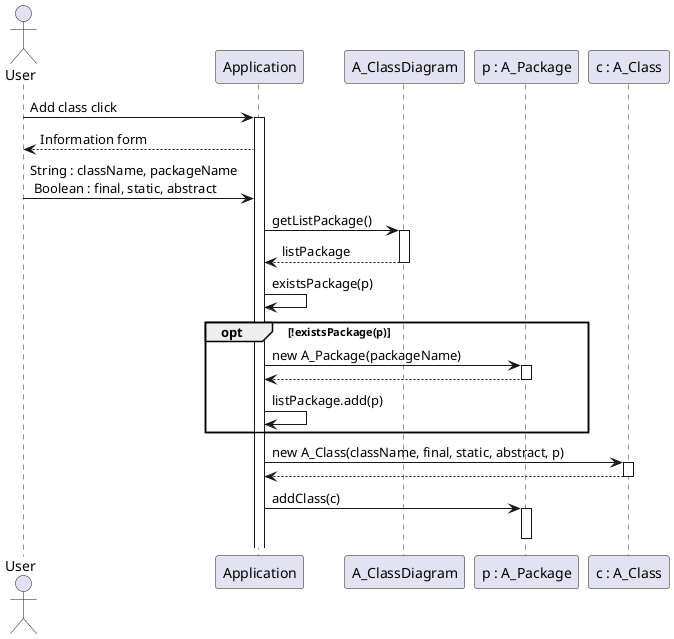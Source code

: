 @startuml

    actor User as u
    participant Application as a
    participant A_ClassDiagram as Cd
    participant "p : A_Package" as p
    participant "c : A_Class" as c
        
	u -> a: Add class click
	activate a

        a --> u: Information form
        u -> a: String : className, packageName\n Boolean : final, static, abstract

	a -> Cd: getListPackage()
        activate Cd
	Cd --> a: listPackage
        deactivate Cd

        a -> a: existsPackage(p)

	opt !existsPackage(p)
            a -> p: new A_Package(packageName)
            activate p
            p --> a
            deactivate p

            a -> a: listPackage.add(p)
	end
        
	a -> c: new A_Class(className, final, static, abstract, p)
        activate c
        c --> a
	deactivate c

        a -> p: addClass(c)
        activate p
        deactivate p


@enduml